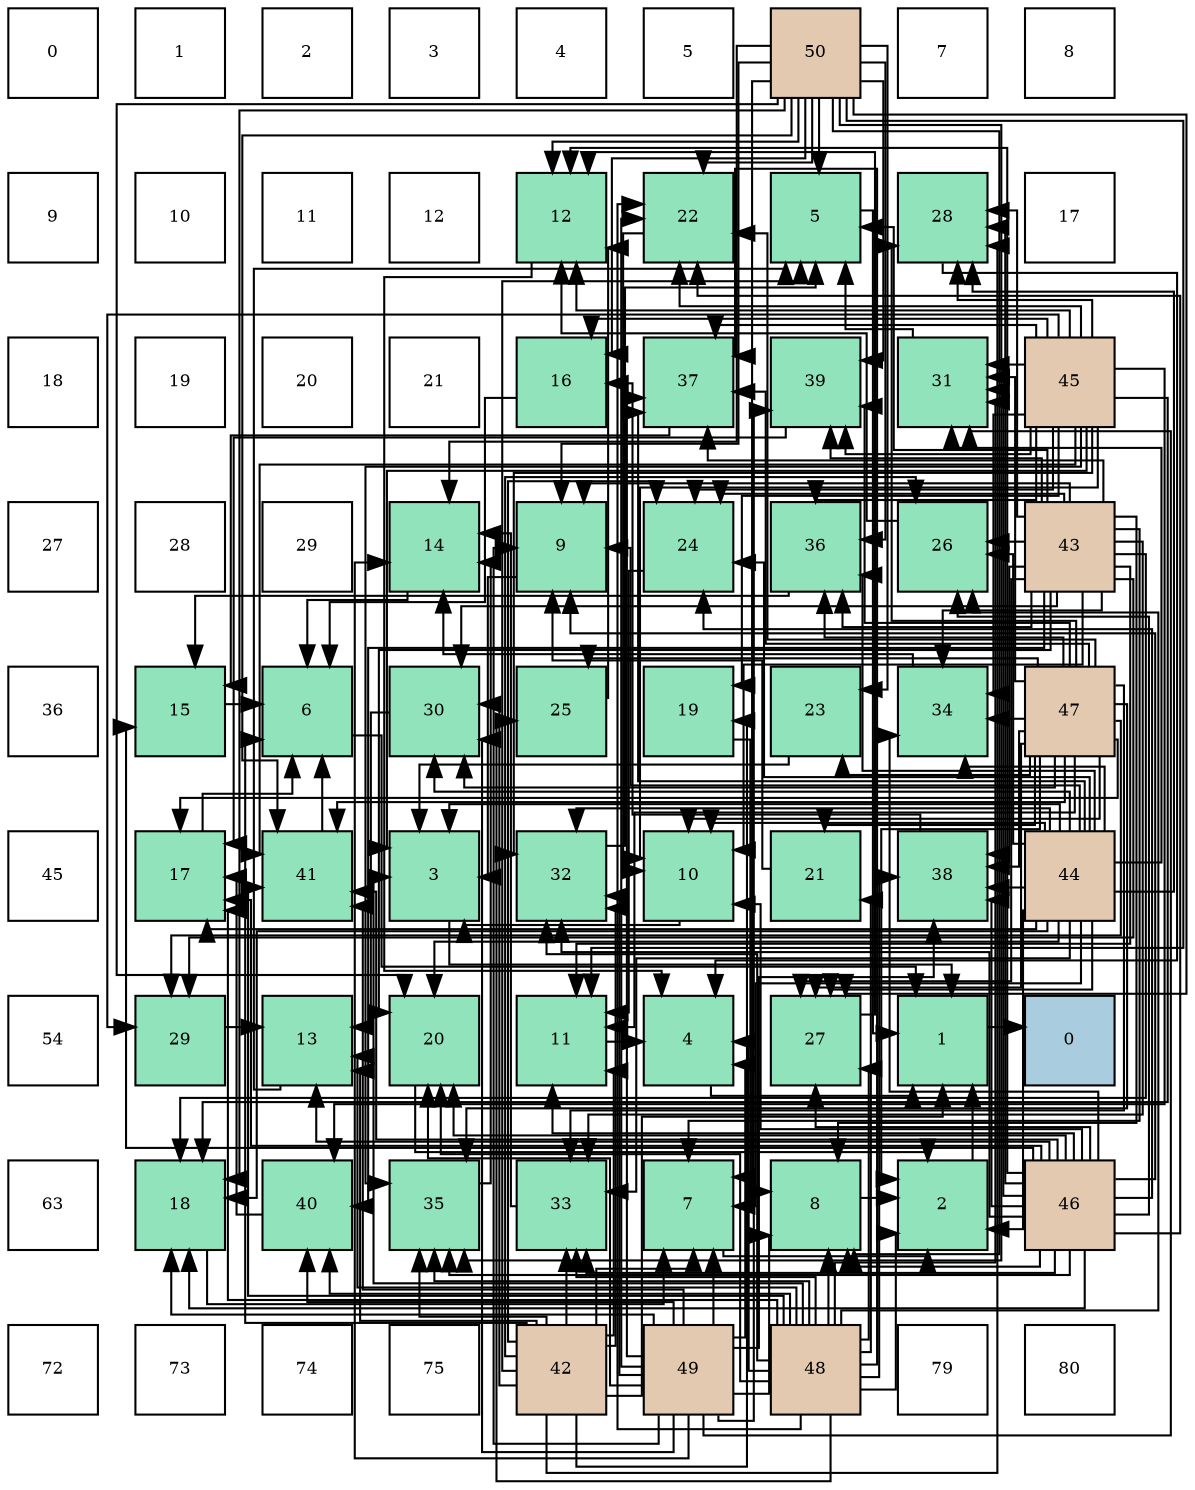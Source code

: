 digraph layout{
 rankdir=TB;
 splines=ortho;
 node [style=filled shape=square fixedsize=true width=0.6];
0[label="0", fontsize=8, fillcolor="#ffffff"];
1[label="1", fontsize=8, fillcolor="#ffffff"];
2[label="2", fontsize=8, fillcolor="#ffffff"];
3[label="3", fontsize=8, fillcolor="#ffffff"];
4[label="4", fontsize=8, fillcolor="#ffffff"];
5[label="5", fontsize=8, fillcolor="#ffffff"];
6[label="50", fontsize=8, fillcolor="#e3c9af"];
7[label="7", fontsize=8, fillcolor="#ffffff"];
8[label="8", fontsize=8, fillcolor="#ffffff"];
9[label="9", fontsize=8, fillcolor="#ffffff"];
10[label="10", fontsize=8, fillcolor="#ffffff"];
11[label="11", fontsize=8, fillcolor="#ffffff"];
12[label="12", fontsize=8, fillcolor="#ffffff"];
13[label="12", fontsize=8, fillcolor="#91e3bb"];
14[label="22", fontsize=8, fillcolor="#91e3bb"];
15[label="5", fontsize=8, fillcolor="#91e3bb"];
16[label="28", fontsize=8, fillcolor="#91e3bb"];
17[label="17", fontsize=8, fillcolor="#ffffff"];
18[label="18", fontsize=8, fillcolor="#ffffff"];
19[label="19", fontsize=8, fillcolor="#ffffff"];
20[label="20", fontsize=8, fillcolor="#ffffff"];
21[label="21", fontsize=8, fillcolor="#ffffff"];
22[label="16", fontsize=8, fillcolor="#91e3bb"];
23[label="37", fontsize=8, fillcolor="#91e3bb"];
24[label="39", fontsize=8, fillcolor="#91e3bb"];
25[label="31", fontsize=8, fillcolor="#91e3bb"];
26[label="45", fontsize=8, fillcolor="#e3c9af"];
27[label="27", fontsize=8, fillcolor="#ffffff"];
28[label="28", fontsize=8, fillcolor="#ffffff"];
29[label="29", fontsize=8, fillcolor="#ffffff"];
30[label="14", fontsize=8, fillcolor="#91e3bb"];
31[label="9", fontsize=8, fillcolor="#91e3bb"];
32[label="24", fontsize=8, fillcolor="#91e3bb"];
33[label="36", fontsize=8, fillcolor="#91e3bb"];
34[label="26", fontsize=8, fillcolor="#91e3bb"];
35[label="43", fontsize=8, fillcolor="#e3c9af"];
36[label="36", fontsize=8, fillcolor="#ffffff"];
37[label="15", fontsize=8, fillcolor="#91e3bb"];
38[label="6", fontsize=8, fillcolor="#91e3bb"];
39[label="30", fontsize=8, fillcolor="#91e3bb"];
40[label="25", fontsize=8, fillcolor="#91e3bb"];
41[label="19", fontsize=8, fillcolor="#91e3bb"];
42[label="23", fontsize=8, fillcolor="#91e3bb"];
43[label="34", fontsize=8, fillcolor="#91e3bb"];
44[label="47", fontsize=8, fillcolor="#e3c9af"];
45[label="45", fontsize=8, fillcolor="#ffffff"];
46[label="17", fontsize=8, fillcolor="#91e3bb"];
47[label="41", fontsize=8, fillcolor="#91e3bb"];
48[label="3", fontsize=8, fillcolor="#91e3bb"];
49[label="32", fontsize=8, fillcolor="#91e3bb"];
50[label="10", fontsize=8, fillcolor="#91e3bb"];
51[label="21", fontsize=8, fillcolor="#91e3bb"];
52[label="38", fontsize=8, fillcolor="#91e3bb"];
53[label="44", fontsize=8, fillcolor="#e3c9af"];
54[label="54", fontsize=8, fillcolor="#ffffff"];
55[label="29", fontsize=8, fillcolor="#91e3bb"];
56[label="13", fontsize=8, fillcolor="#91e3bb"];
57[label="20", fontsize=8, fillcolor="#91e3bb"];
58[label="11", fontsize=8, fillcolor="#91e3bb"];
59[label="4", fontsize=8, fillcolor="#91e3bb"];
60[label="27", fontsize=8, fillcolor="#91e3bb"];
61[label="1", fontsize=8, fillcolor="#91e3bb"];
62[label="0", fontsize=8, fillcolor="#a9ccde"];
63[label="63", fontsize=8, fillcolor="#ffffff"];
64[label="18", fontsize=8, fillcolor="#91e3bb"];
65[label="40", fontsize=8, fillcolor="#91e3bb"];
66[label="35", fontsize=8, fillcolor="#91e3bb"];
67[label="33", fontsize=8, fillcolor="#91e3bb"];
68[label="7", fontsize=8, fillcolor="#91e3bb"];
69[label="8", fontsize=8, fillcolor="#91e3bb"];
70[label="2", fontsize=8, fillcolor="#91e3bb"];
71[label="46", fontsize=8, fillcolor="#e3c9af"];
72[label="72", fontsize=8, fillcolor="#ffffff"];
73[label="73", fontsize=8, fillcolor="#ffffff"];
74[label="74", fontsize=8, fillcolor="#ffffff"];
75[label="75", fontsize=8, fillcolor="#ffffff"];
76[label="42", fontsize=8, fillcolor="#e3c9af"];
77[label="49", fontsize=8, fillcolor="#e3c9af"];
78[label="48", fontsize=8, fillcolor="#e3c9af"];
79[label="79", fontsize=8, fillcolor="#ffffff"];
80[label="80", fontsize=8, fillcolor="#ffffff"];
edge [constraint=false, style=vis];61 -> 62;
70 -> 61;
48 -> 61;
59 -> 61;
15 -> 61;
38 -> 61;
68 -> 70;
69 -> 70;
31 -> 48;
50 -> 48;
58 -> 59;
13 -> 59;
56 -> 15;
30 -> 38;
37 -> 38;
22 -> 38;
46 -> 38;
64 -> 68;
41 -> 69;
57 -> 70;
51 -> 31;
14 -> 50;
42 -> 48;
32 -> 58;
40 -> 13;
34 -> 13;
60 -> 13;
16 -> 59;
55 -> 56;
39 -> 56;
25 -> 15;
49 -> 15;
67 -> 30;
43 -> 30;
66 -> 30;
33 -> 37;
23 -> 37;
52 -> 22;
24 -> 46;
65 -> 46;
47 -> 38;
76 -> 61;
76 -> 15;
76 -> 38;
76 -> 68;
76 -> 58;
76 -> 56;
76 -> 41;
76 -> 32;
76 -> 34;
76 -> 16;
76 -> 39;
76 -> 49;
76 -> 67;
76 -> 66;
35 -> 15;
35 -> 68;
35 -> 69;
35 -> 31;
35 -> 50;
35 -> 58;
35 -> 64;
35 -> 57;
35 -> 32;
35 -> 34;
35 -> 60;
35 -> 16;
35 -> 55;
35 -> 39;
35 -> 67;
35 -> 43;
35 -> 33;
35 -> 23;
35 -> 52;
35 -> 24;
35 -> 65;
53 -> 70;
53 -> 48;
53 -> 68;
53 -> 31;
53 -> 50;
53 -> 46;
53 -> 64;
53 -> 57;
53 -> 32;
53 -> 34;
53 -> 60;
53 -> 16;
53 -> 39;
53 -> 25;
53 -> 49;
53 -> 67;
53 -> 43;
53 -> 33;
53 -> 23;
53 -> 52;
26 -> 48;
26 -> 50;
26 -> 13;
26 -> 22;
26 -> 64;
26 -> 41;
26 -> 14;
26 -> 32;
26 -> 16;
26 -> 55;
26 -> 25;
26 -> 49;
26 -> 43;
26 -> 66;
26 -> 33;
26 -> 23;
26 -> 24;
26 -> 65;
26 -> 47;
71 -> 69;
71 -> 31;
71 -> 50;
71 -> 58;
71 -> 13;
71 -> 56;
71 -> 37;
71 -> 46;
71 -> 64;
71 -> 57;
71 -> 14;
71 -> 32;
71 -> 34;
71 -> 60;
71 -> 16;
71 -> 25;
71 -> 49;
71 -> 67;
71 -> 43;
71 -> 66;
71 -> 52;
71 -> 47;
44 -> 70;
44 -> 50;
44 -> 58;
44 -> 46;
44 -> 51;
44 -> 14;
44 -> 42;
44 -> 40;
44 -> 60;
44 -> 16;
44 -> 55;
44 -> 39;
44 -> 25;
44 -> 67;
44 -> 43;
44 -> 66;
44 -> 33;
44 -> 23;
44 -> 52;
44 -> 24;
44 -> 47;
78 -> 70;
78 -> 48;
78 -> 59;
78 -> 69;
78 -> 56;
78 -> 46;
78 -> 57;
78 -> 51;
78 -> 14;
78 -> 40;
78 -> 34;
78 -> 60;
78 -> 25;
78 -> 49;
78 -> 67;
78 -> 66;
78 -> 23;
78 -> 52;
78 -> 65;
78 -> 47;
77 -> 59;
77 -> 68;
77 -> 69;
77 -> 31;
77 -> 30;
77 -> 64;
77 -> 57;
77 -> 14;
77 -> 39;
77 -> 25;
77 -> 49;
77 -> 23;
77 -> 52;
77 -> 24;
77 -> 65;
77 -> 47;
6 -> 15;
6 -> 68;
6 -> 69;
6 -> 31;
6 -> 58;
6 -> 13;
6 -> 30;
6 -> 22;
6 -> 64;
6 -> 57;
6 -> 14;
6 -> 42;
6 -> 60;
6 -> 66;
6 -> 33;
6 -> 24;
6 -> 47;
edge [constraint=true, style=invis];
0 -> 9 -> 18 -> 27 -> 36 -> 45 -> 54 -> 63 -> 72;
1 -> 10 -> 19 -> 28 -> 37 -> 46 -> 55 -> 64 -> 73;
2 -> 11 -> 20 -> 29 -> 38 -> 47 -> 56 -> 65 -> 74;
3 -> 12 -> 21 -> 30 -> 39 -> 48 -> 57 -> 66 -> 75;
4 -> 13 -> 22 -> 31 -> 40 -> 49 -> 58 -> 67 -> 76;
5 -> 14 -> 23 -> 32 -> 41 -> 50 -> 59 -> 68 -> 77;
6 -> 15 -> 24 -> 33 -> 42 -> 51 -> 60 -> 69 -> 78;
7 -> 16 -> 25 -> 34 -> 43 -> 52 -> 61 -> 70 -> 79;
8 -> 17 -> 26 -> 35 -> 44 -> 53 -> 62 -> 71 -> 80;
rank = same {0 -> 1 -> 2 -> 3 -> 4 -> 5 -> 6 -> 7 -> 8};
rank = same {9 -> 10 -> 11 -> 12 -> 13 -> 14 -> 15 -> 16 -> 17};
rank = same {18 -> 19 -> 20 -> 21 -> 22 -> 23 -> 24 -> 25 -> 26};
rank = same {27 -> 28 -> 29 -> 30 -> 31 -> 32 -> 33 -> 34 -> 35};
rank = same {36 -> 37 -> 38 -> 39 -> 40 -> 41 -> 42 -> 43 -> 44};
rank = same {45 -> 46 -> 47 -> 48 -> 49 -> 50 -> 51 -> 52 -> 53};
rank = same {54 -> 55 -> 56 -> 57 -> 58 -> 59 -> 60 -> 61 -> 62};
rank = same {63 -> 64 -> 65 -> 66 -> 67 -> 68 -> 69 -> 70 -> 71};
rank = same {72 -> 73 -> 74 -> 75 -> 76 -> 77 -> 78 -> 79 -> 80};
}